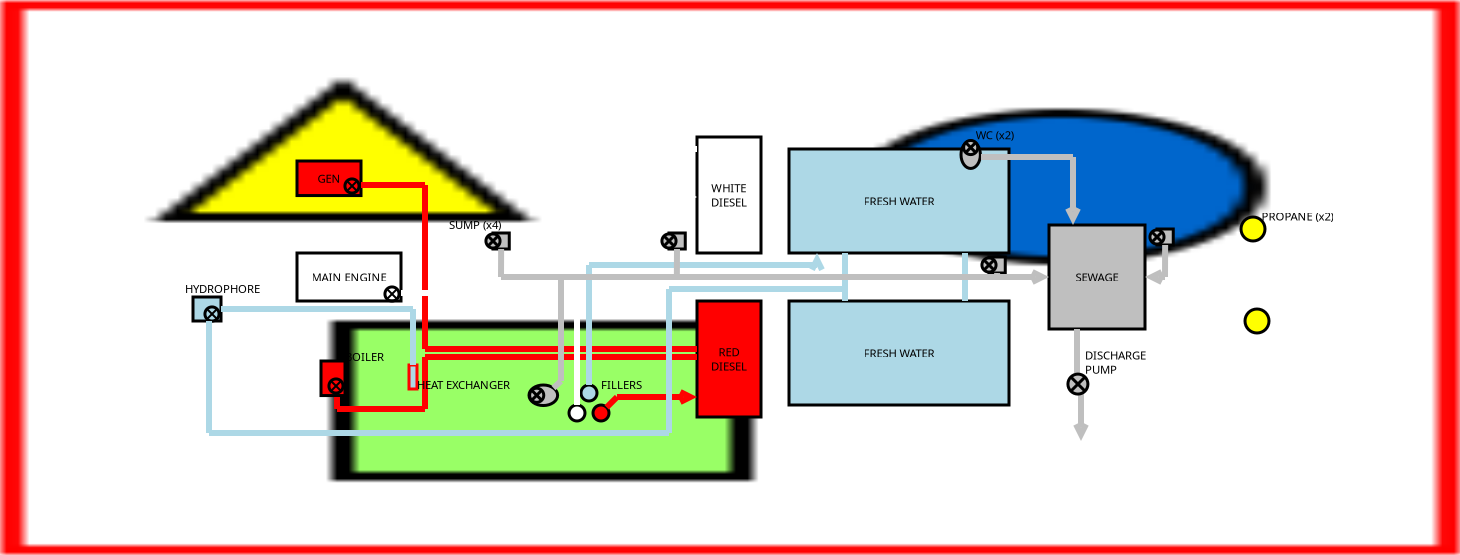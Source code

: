 <?xml version="1.0" encoding="UTF-8"?>
<dia:diagram xmlns:dia="http://www.lysator.liu.se/~alla/dia/">
  <dia:layer name="Background" visible="true" active="true">
    <dia:object type="Standard - Image" version="0" id="O0">
      <dia:attribute name="obj_pos">
        <dia:point val="-2.4,-0.6"/>
      </dia:attribute>
      <dia:attribute name="obj_bb">
        <dia:rectangle val="-2.475,-0.675;70.602,27.132"/>
      </dia:attribute>
      <dia:attribute name="elem_corner">
        <dia:point val="-2.4,-0.6"/>
      </dia:attribute>
      <dia:attribute name="elem_width">
        <dia:real val="72.927"/>
      </dia:attribute>
      <dia:attribute name="elem_height">
        <dia:real val="27.657"/>
      </dia:attribute>
      <dia:attribute name="border_width">
        <dia:real val="0.15"/>
      </dia:attribute>
      <dia:attribute name="border_color">
        <dia:color val="#0000ff"/>
      </dia:attribute>
      <dia:attribute name="draw_border">
        <dia:boolean val="false"/>
      </dia:attribute>
      <dia:attribute name="keep_aspect">
        <dia:boolean val="true"/>
      </dia:attribute>
      <dia:attribute name="file">
        <dia:string>#/home/preeve/Documents/Projects/Beatrice/resources/images/schematics/outlines/hull.png#</dia:string>
      </dia:attribute>
    </dia:object>
    <dia:object type="Standard - Box" version="0" id="O1">
      <dia:attribute name="obj_pos">
        <dia:point val="50,10.6"/>
      </dia:attribute>
      <dia:attribute name="obj_bb">
        <dia:rectangle val="49.925,10.525;54.875,15.875"/>
      </dia:attribute>
      <dia:attribute name="elem_corner">
        <dia:point val="50,10.6"/>
      </dia:attribute>
      <dia:attribute name="elem_width">
        <dia:real val="4.8"/>
      </dia:attribute>
      <dia:attribute name="elem_height">
        <dia:real val="5.2"/>
      </dia:attribute>
      <dia:attribute name="border_width">
        <dia:real val="0.15"/>
      </dia:attribute>
      <dia:attribute name="inner_color">
        <dia:color val="#bfbfbf"/>
      </dia:attribute>
      <dia:attribute name="show_background">
        <dia:boolean val="true"/>
      </dia:attribute>
    </dia:object>
    <dia:object type="Standard - Box" version="0" id="O2">
      <dia:attribute name="obj_pos">
        <dia:point val="37,6.8"/>
      </dia:attribute>
      <dia:attribute name="obj_bb">
        <dia:rectangle val="36.925,6.725;48.075,12.075"/>
      </dia:attribute>
      <dia:attribute name="elem_corner">
        <dia:point val="37,6.8"/>
      </dia:attribute>
      <dia:attribute name="elem_width">
        <dia:real val="11.0"/>
      </dia:attribute>
      <dia:attribute name="elem_height">
        <dia:real val="5.2"/>
      </dia:attribute>
      <dia:attribute name="border_width">
        <dia:real val="0.15"/>
      </dia:attribute>
      <dia:attribute name="inner_color">
        <dia:color val="#add8e6"/>
      </dia:attribute>
      <dia:attribute name="show_background">
        <dia:boolean val="true"/>
      </dia:attribute>
    </dia:object>
    <dia:object type="Standard - Box" version="0" id="O3">
      <dia:attribute name="obj_pos">
        <dia:point val="37,14.4"/>
      </dia:attribute>
      <dia:attribute name="obj_bb">
        <dia:rectangle val="36.925,14.325;48.075,19.675"/>
      </dia:attribute>
      <dia:attribute name="elem_corner">
        <dia:point val="37,14.4"/>
      </dia:attribute>
      <dia:attribute name="elem_width">
        <dia:real val="11.0"/>
      </dia:attribute>
      <dia:attribute name="elem_height">
        <dia:real val="5.2"/>
      </dia:attribute>
      <dia:attribute name="border_width">
        <dia:real val="0.15"/>
      </dia:attribute>
      <dia:attribute name="inner_color">
        <dia:color val="#add8e6"/>
      </dia:attribute>
      <dia:attribute name="show_background">
        <dia:boolean val="true"/>
      </dia:attribute>
    </dia:object>
    <dia:object type="Standard - Box" version="0" id="O4">
      <dia:attribute name="obj_pos">
        <dia:point val="32.4,6.2"/>
      </dia:attribute>
      <dia:attribute name="obj_bb">
        <dia:rectangle val="32.325,6.125;35.675,12.075"/>
      </dia:attribute>
      <dia:attribute name="elem_corner">
        <dia:point val="32.4,6.2"/>
      </dia:attribute>
      <dia:attribute name="elem_width">
        <dia:real val="3.2"/>
      </dia:attribute>
      <dia:attribute name="elem_height">
        <dia:real val="5.8"/>
      </dia:attribute>
      <dia:attribute name="border_width">
        <dia:real val="0.15"/>
      </dia:attribute>
      <dia:attribute name="show_background">
        <dia:boolean val="true"/>
      </dia:attribute>
    </dia:object>
    <dia:object type="Standard - Box" version="0" id="O5">
      <dia:attribute name="obj_pos">
        <dia:point val="32.4,14.4"/>
      </dia:attribute>
      <dia:attribute name="obj_bb">
        <dia:rectangle val="32.325,14.325;35.675,20.275"/>
      </dia:attribute>
      <dia:attribute name="elem_corner">
        <dia:point val="32.4,14.4"/>
      </dia:attribute>
      <dia:attribute name="elem_width">
        <dia:real val="3.2"/>
      </dia:attribute>
      <dia:attribute name="elem_height">
        <dia:real val="5.8"/>
      </dia:attribute>
      <dia:attribute name="border_width">
        <dia:real val="0.15"/>
      </dia:attribute>
      <dia:attribute name="inner_color">
        <dia:color val="#ff0000"/>
      </dia:attribute>
      <dia:attribute name="show_background">
        <dia:boolean val="true"/>
      </dia:attribute>
    </dia:object>
    <dia:group>
      <dia:object type="Standard - Box" version="0" id="O6">
        <dia:attribute name="obj_pos">
          <dia:point val="55.4,10.8"/>
        </dia:attribute>
        <dia:attribute name="obj_bb">
          <dia:rectangle val="55.325,10.725;56.288,11.675"/>
        </dia:attribute>
        <dia:attribute name="elem_corner">
          <dia:point val="55.4,10.8"/>
        </dia:attribute>
        <dia:attribute name="elem_width">
          <dia:real val="0.813"/>
        </dia:attribute>
        <dia:attribute name="elem_height">
          <dia:real val="0.8"/>
        </dia:attribute>
        <dia:attribute name="border_width">
          <dia:real val="0.15"/>
        </dia:attribute>
        <dia:attribute name="inner_color">
          <dia:color val="#bfbfbf"/>
        </dia:attribute>
        <dia:attribute name="show_background">
          <dia:boolean val="true"/>
        </dia:attribute>
      </dia:object>
      <dia:object type="Standard - Ellipse" version="0" id="O7">
        <dia:attribute name="obj_pos">
          <dia:point val="55.046,10.846"/>
        </dia:attribute>
        <dia:attribute name="obj_bb">
          <dia:rectangle val="54.971,10.771;55.828,11.629"/>
        </dia:attribute>
        <dia:attribute name="elem_corner">
          <dia:point val="55.046,10.846"/>
        </dia:attribute>
        <dia:attribute name="elem_width">
          <dia:real val="0.707"/>
        </dia:attribute>
        <dia:attribute name="elem_height">
          <dia:real val="0.707"/>
        </dia:attribute>
        <dia:attribute name="border_width">
          <dia:real val="0.15"/>
        </dia:attribute>
        <dia:attribute name="inner_color">
          <dia:color val="#bfbfbf"/>
        </dia:attribute>
      </dia:object>
      <dia:object type="Standard - Line" version="0" id="O8">
        <dia:attribute name="obj_pos">
          <dia:point val="55.15,10.95"/>
        </dia:attribute>
        <dia:attribute name="obj_bb">
          <dia:rectangle val="55.044,10.844;55.756,11.556"/>
        </dia:attribute>
        <dia:attribute name="conn_endpoints">
          <dia:point val="55.15,10.95"/>
          <dia:point val="55.65,11.45"/>
        </dia:attribute>
        <dia:attribute name="numcp">
          <dia:int val="1"/>
        </dia:attribute>
        <dia:attribute name="line_width">
          <dia:real val="0.15"/>
        </dia:attribute>
        <dia:connections>
          <dia:connection handle="0" to="O7" connection="0"/>
          <dia:connection handle="1" to="O7" connection="7"/>
        </dia:connections>
      </dia:object>
      <dia:object type="Standard - Line" version="0" id="O9">
        <dia:attribute name="obj_pos">
          <dia:point val="55.65,10.95"/>
        </dia:attribute>
        <dia:attribute name="obj_bb">
          <dia:rectangle val="55.044,10.844;55.756,11.556"/>
        </dia:attribute>
        <dia:attribute name="conn_endpoints">
          <dia:point val="55.65,10.95"/>
          <dia:point val="55.15,11.45"/>
        </dia:attribute>
        <dia:attribute name="numcp">
          <dia:int val="1"/>
        </dia:attribute>
        <dia:attribute name="line_width">
          <dia:real val="0.15"/>
        </dia:attribute>
        <dia:connections>
          <dia:connection handle="0" to="O7" connection="2"/>
          <dia:connection handle="1" to="O7" connection="5"/>
        </dia:connections>
      </dia:object>
    </dia:group>
    <dia:group>
      <dia:object type="Standard - Box" version="0" id="O10">
        <dia:attribute name="obj_pos">
          <dia:point val="47,12.2"/>
        </dia:attribute>
        <dia:attribute name="obj_bb">
          <dia:rectangle val="46.925,12.125;47.888,13.075"/>
        </dia:attribute>
        <dia:attribute name="elem_corner">
          <dia:point val="47,12.2"/>
        </dia:attribute>
        <dia:attribute name="elem_width">
          <dia:real val="0.813"/>
        </dia:attribute>
        <dia:attribute name="elem_height">
          <dia:real val="0.8"/>
        </dia:attribute>
        <dia:attribute name="border_width">
          <dia:real val="0.15"/>
        </dia:attribute>
        <dia:attribute name="inner_color">
          <dia:color val="#bfbfbf"/>
        </dia:attribute>
        <dia:attribute name="show_background">
          <dia:boolean val="true"/>
        </dia:attribute>
      </dia:object>
      <dia:object type="Standard - Ellipse" version="0" id="O11">
        <dia:attribute name="obj_pos">
          <dia:point val="46.646,12.246"/>
        </dia:attribute>
        <dia:attribute name="obj_bb">
          <dia:rectangle val="46.571,12.171;47.428,13.028"/>
        </dia:attribute>
        <dia:attribute name="elem_corner">
          <dia:point val="46.646,12.246"/>
        </dia:attribute>
        <dia:attribute name="elem_width">
          <dia:real val="0.707"/>
        </dia:attribute>
        <dia:attribute name="elem_height">
          <dia:real val="0.707"/>
        </dia:attribute>
        <dia:attribute name="border_width">
          <dia:real val="0.15"/>
        </dia:attribute>
        <dia:attribute name="inner_color">
          <dia:color val="#bfbfbf"/>
        </dia:attribute>
      </dia:object>
      <dia:object type="Standard - Line" version="0" id="O12">
        <dia:attribute name="obj_pos">
          <dia:point val="46.75,12.35"/>
        </dia:attribute>
        <dia:attribute name="obj_bb">
          <dia:rectangle val="46.644,12.244;47.356,12.956"/>
        </dia:attribute>
        <dia:attribute name="conn_endpoints">
          <dia:point val="46.75,12.35"/>
          <dia:point val="47.25,12.85"/>
        </dia:attribute>
        <dia:attribute name="numcp">
          <dia:int val="1"/>
        </dia:attribute>
        <dia:attribute name="line_width">
          <dia:real val="0.15"/>
        </dia:attribute>
        <dia:connections>
          <dia:connection handle="0" to="O11" connection="0"/>
          <dia:connection handle="1" to="O11" connection="7"/>
        </dia:connections>
      </dia:object>
      <dia:object type="Standard - Line" version="0" id="O13">
        <dia:attribute name="obj_pos">
          <dia:point val="47.25,12.35"/>
        </dia:attribute>
        <dia:attribute name="obj_bb">
          <dia:rectangle val="46.644,12.244;47.356,12.956"/>
        </dia:attribute>
        <dia:attribute name="conn_endpoints">
          <dia:point val="47.25,12.35"/>
          <dia:point val="46.75,12.85"/>
        </dia:attribute>
        <dia:attribute name="numcp">
          <dia:int val="1"/>
        </dia:attribute>
        <dia:attribute name="line_width">
          <dia:real val="0.15"/>
        </dia:attribute>
        <dia:connections>
          <dia:connection handle="0" to="O11" connection="2"/>
          <dia:connection handle="1" to="O11" connection="5"/>
        </dia:connections>
      </dia:object>
    </dia:group>
    <dia:group>
      <dia:object type="Standard - Box" version="0" id="O14">
        <dia:attribute name="obj_pos">
          <dia:point val="31,11"/>
        </dia:attribute>
        <dia:attribute name="obj_bb">
          <dia:rectangle val="30.925,10.925;31.888,11.875"/>
        </dia:attribute>
        <dia:attribute name="elem_corner">
          <dia:point val="31,11"/>
        </dia:attribute>
        <dia:attribute name="elem_width">
          <dia:real val="0.813"/>
        </dia:attribute>
        <dia:attribute name="elem_height">
          <dia:real val="0.8"/>
        </dia:attribute>
        <dia:attribute name="border_width">
          <dia:real val="0.15"/>
        </dia:attribute>
        <dia:attribute name="inner_color">
          <dia:color val="#bfbfbf"/>
        </dia:attribute>
        <dia:attribute name="show_background">
          <dia:boolean val="true"/>
        </dia:attribute>
      </dia:object>
      <dia:object type="Standard - Ellipse" version="0" id="O15">
        <dia:attribute name="obj_pos">
          <dia:point val="30.646,11.046"/>
        </dia:attribute>
        <dia:attribute name="obj_bb">
          <dia:rectangle val="30.571,10.971;31.428,11.829"/>
        </dia:attribute>
        <dia:attribute name="elem_corner">
          <dia:point val="30.646,11.046"/>
        </dia:attribute>
        <dia:attribute name="elem_width">
          <dia:real val="0.707"/>
        </dia:attribute>
        <dia:attribute name="elem_height">
          <dia:real val="0.707"/>
        </dia:attribute>
        <dia:attribute name="border_width">
          <dia:real val="0.15"/>
        </dia:attribute>
        <dia:attribute name="inner_color">
          <dia:color val="#bfbfbf"/>
        </dia:attribute>
      </dia:object>
      <dia:object type="Standard - Line" version="0" id="O16">
        <dia:attribute name="obj_pos">
          <dia:point val="30.75,11.15"/>
        </dia:attribute>
        <dia:attribute name="obj_bb">
          <dia:rectangle val="30.644,11.044;31.356,11.756"/>
        </dia:attribute>
        <dia:attribute name="conn_endpoints">
          <dia:point val="30.75,11.15"/>
          <dia:point val="31.25,11.65"/>
        </dia:attribute>
        <dia:attribute name="numcp">
          <dia:int val="1"/>
        </dia:attribute>
        <dia:attribute name="line_width">
          <dia:real val="0.15"/>
        </dia:attribute>
        <dia:connections>
          <dia:connection handle="0" to="O15" connection="0"/>
          <dia:connection handle="1" to="O15" connection="7"/>
        </dia:connections>
      </dia:object>
      <dia:object type="Standard - Line" version="0" id="O17">
        <dia:attribute name="obj_pos">
          <dia:point val="31.25,11.15"/>
        </dia:attribute>
        <dia:attribute name="obj_bb">
          <dia:rectangle val="30.644,11.044;31.356,11.756"/>
        </dia:attribute>
        <dia:attribute name="conn_endpoints">
          <dia:point val="31.25,11.15"/>
          <dia:point val="30.75,11.65"/>
        </dia:attribute>
        <dia:attribute name="numcp">
          <dia:int val="1"/>
        </dia:attribute>
        <dia:attribute name="line_width">
          <dia:real val="0.15"/>
        </dia:attribute>
        <dia:connections>
          <dia:connection handle="0" to="O15" connection="2"/>
          <dia:connection handle="1" to="O15" connection="5"/>
        </dia:connections>
      </dia:object>
    </dia:group>
    <dia:group>
      <dia:object type="Standard - Box" version="0" id="O18">
        <dia:attribute name="obj_pos">
          <dia:point val="22.2,11"/>
        </dia:attribute>
        <dia:attribute name="obj_bb">
          <dia:rectangle val="22.125,10.925;23.088,11.875"/>
        </dia:attribute>
        <dia:attribute name="elem_corner">
          <dia:point val="22.2,11"/>
        </dia:attribute>
        <dia:attribute name="elem_width">
          <dia:real val="0.813"/>
        </dia:attribute>
        <dia:attribute name="elem_height">
          <dia:real val="0.8"/>
        </dia:attribute>
        <dia:attribute name="border_width">
          <dia:real val="0.15"/>
        </dia:attribute>
        <dia:attribute name="inner_color">
          <dia:color val="#bfbfbf"/>
        </dia:attribute>
        <dia:attribute name="show_background">
          <dia:boolean val="true"/>
        </dia:attribute>
      </dia:object>
      <dia:object type="Standard - Ellipse" version="0" id="O19">
        <dia:attribute name="obj_pos">
          <dia:point val="21.846,11.046"/>
        </dia:attribute>
        <dia:attribute name="obj_bb">
          <dia:rectangle val="21.771,10.971;22.628,11.829"/>
        </dia:attribute>
        <dia:attribute name="elem_corner">
          <dia:point val="21.846,11.046"/>
        </dia:attribute>
        <dia:attribute name="elem_width">
          <dia:real val="0.707"/>
        </dia:attribute>
        <dia:attribute name="elem_height">
          <dia:real val="0.707"/>
        </dia:attribute>
        <dia:attribute name="border_width">
          <dia:real val="0.15"/>
        </dia:attribute>
        <dia:attribute name="inner_color">
          <dia:color val="#bfbfbf"/>
        </dia:attribute>
      </dia:object>
      <dia:object type="Standard - Line" version="0" id="O20">
        <dia:attribute name="obj_pos">
          <dia:point val="21.95,11.15"/>
        </dia:attribute>
        <dia:attribute name="obj_bb">
          <dia:rectangle val="21.844,11.044;22.556,11.756"/>
        </dia:attribute>
        <dia:attribute name="conn_endpoints">
          <dia:point val="21.95,11.15"/>
          <dia:point val="22.45,11.65"/>
        </dia:attribute>
        <dia:attribute name="numcp">
          <dia:int val="1"/>
        </dia:attribute>
        <dia:attribute name="line_width">
          <dia:real val="0.15"/>
        </dia:attribute>
        <dia:connections>
          <dia:connection handle="0" to="O19" connection="0"/>
          <dia:connection handle="1" to="O19" connection="7"/>
        </dia:connections>
      </dia:object>
      <dia:object type="Standard - Line" version="0" id="O21">
        <dia:attribute name="obj_pos">
          <dia:point val="22.45,11.15"/>
        </dia:attribute>
        <dia:attribute name="obj_bb">
          <dia:rectangle val="21.844,11.044;22.556,11.756"/>
        </dia:attribute>
        <dia:attribute name="conn_endpoints">
          <dia:point val="22.45,11.15"/>
          <dia:point val="21.95,11.65"/>
        </dia:attribute>
        <dia:attribute name="numcp">
          <dia:int val="1"/>
        </dia:attribute>
        <dia:attribute name="line_width">
          <dia:real val="0.15"/>
        </dia:attribute>
        <dia:connections>
          <dia:connection handle="0" to="O19" connection="2"/>
          <dia:connection handle="1" to="O19" connection="5"/>
        </dia:connections>
      </dia:object>
    </dia:group>
    <dia:object type="Standard - Box" version="0" id="O22">
      <dia:attribute name="obj_pos">
        <dia:point val="7.2,14.2"/>
      </dia:attribute>
      <dia:attribute name="obj_bb">
        <dia:rectangle val="7.125,14.125;8.675,15.475"/>
      </dia:attribute>
      <dia:attribute name="elem_corner">
        <dia:point val="7.2,14.2"/>
      </dia:attribute>
      <dia:attribute name="elem_width">
        <dia:real val="1.4"/>
      </dia:attribute>
      <dia:attribute name="elem_height">
        <dia:real val="1.2"/>
      </dia:attribute>
      <dia:attribute name="border_width">
        <dia:real val="0.15"/>
      </dia:attribute>
      <dia:attribute name="inner_color">
        <dia:color val="#add8e6"/>
      </dia:attribute>
      <dia:attribute name="show_background">
        <dia:boolean val="true"/>
      </dia:attribute>
    </dia:object>
    <dia:object type="Standard - Box" version="0" id="O23">
      <dia:attribute name="obj_pos">
        <dia:point val="18,17.6"/>
      </dia:attribute>
      <dia:attribute name="obj_bb">
        <dia:rectangle val="17.925,17.525;18.475,18.875"/>
      </dia:attribute>
      <dia:attribute name="elem_corner">
        <dia:point val="18,17.6"/>
      </dia:attribute>
      <dia:attribute name="elem_width">
        <dia:real val="0.4"/>
      </dia:attribute>
      <dia:attribute name="elem_height">
        <dia:real val="1.2"/>
      </dia:attribute>
      <dia:attribute name="border_width">
        <dia:real val="0.15"/>
      </dia:attribute>
      <dia:attribute name="border_color">
        <dia:color val="#ff0000"/>
      </dia:attribute>
      <dia:attribute name="inner_color">
        <dia:color val="#add8e6"/>
      </dia:attribute>
      <dia:attribute name="show_background">
        <dia:boolean val="true"/>
      </dia:attribute>
    </dia:object>
    <dia:object type="Standard - Text" version="1" id="O24">
      <dia:attribute name="obj_pos">
        <dia:point val="34,9.1"/>
      </dia:attribute>
      <dia:attribute name="obj_bb">
        <dia:rectangle val="33.002,8.415;34.998,9.785"/>
      </dia:attribute>
      <dia:attribute name="text">
        <dia:composite type="text">
          <dia:attribute name="string">
            <dia:string>#WHITE
DIESEL#</dia:string>
          </dia:attribute>
          <dia:attribute name="font">
            <dia:font family="sans" style="0" name="Helvetica"/>
          </dia:attribute>
          <dia:attribute name="height">
            <dia:real val="0.708"/>
          </dia:attribute>
          <dia:attribute name="pos">
            <dia:point val="34,8.942"/>
          </dia:attribute>
          <dia:attribute name="color">
            <dia:color val="#000000"/>
          </dia:attribute>
          <dia:attribute name="alignment">
            <dia:enum val="1"/>
          </dia:attribute>
        </dia:composite>
      </dia:attribute>
      <dia:attribute name="valign">
        <dia:enum val="2"/>
      </dia:attribute>
      <dia:connections>
        <dia:connection handle="0" to="O4" connection="8"/>
      </dia:connections>
    </dia:object>
    <dia:object type="Standard - Text" version="1" id="O25">
      <dia:attribute name="obj_pos">
        <dia:point val="34,17.3"/>
      </dia:attribute>
      <dia:attribute name="obj_bb">
        <dia:rectangle val="33.002,16.615;34.998,17.985"/>
      </dia:attribute>
      <dia:attribute name="text">
        <dia:composite type="text">
          <dia:attribute name="string">
            <dia:string>#RED
DIESEL#</dia:string>
          </dia:attribute>
          <dia:attribute name="font">
            <dia:font family="sans" style="0" name="Helvetica"/>
          </dia:attribute>
          <dia:attribute name="height">
            <dia:real val="0.708"/>
          </dia:attribute>
          <dia:attribute name="pos">
            <dia:point val="34,17.142"/>
          </dia:attribute>
          <dia:attribute name="color">
            <dia:color val="#000000"/>
          </dia:attribute>
          <dia:attribute name="alignment">
            <dia:enum val="1"/>
          </dia:attribute>
        </dia:composite>
      </dia:attribute>
      <dia:attribute name="valign">
        <dia:enum val="2"/>
      </dia:attribute>
      <dia:connections>
        <dia:connection handle="0" to="O5" connection="8"/>
      </dia:connections>
    </dia:object>
    <dia:object type="Standard - Text" version="1" id="O26">
      <dia:attribute name="obj_pos">
        <dia:point val="42.5,17"/>
      </dia:attribute>
      <dia:attribute name="obj_bb">
        <dia:rectangle val="40.49,16.669;44.51,17.331"/>
      </dia:attribute>
      <dia:attribute name="text">
        <dia:composite type="text">
          <dia:attribute name="string">
            <dia:string>#FRESH WATER#</dia:string>
          </dia:attribute>
          <dia:attribute name="font">
            <dia:font family="sans" style="0" name="Helvetica"/>
          </dia:attribute>
          <dia:attribute name="height">
            <dia:real val="0.708"/>
          </dia:attribute>
          <dia:attribute name="pos">
            <dia:point val="42.5,17.196"/>
          </dia:attribute>
          <dia:attribute name="color">
            <dia:color val="#000000"/>
          </dia:attribute>
          <dia:attribute name="alignment">
            <dia:enum val="1"/>
          </dia:attribute>
        </dia:composite>
      </dia:attribute>
      <dia:attribute name="valign">
        <dia:enum val="2"/>
      </dia:attribute>
      <dia:connections>
        <dia:connection handle="0" to="O3" connection="8"/>
      </dia:connections>
    </dia:object>
    <dia:object type="Standard - Text" version="1" id="O27">
      <dia:attribute name="obj_pos">
        <dia:point val="42.5,9.4"/>
      </dia:attribute>
      <dia:attribute name="obj_bb">
        <dia:rectangle val="40.49,9.069;44.51,9.731"/>
      </dia:attribute>
      <dia:attribute name="text">
        <dia:composite type="text">
          <dia:attribute name="string">
            <dia:string>#FRESH WATER#</dia:string>
          </dia:attribute>
          <dia:attribute name="font">
            <dia:font family="sans" style="0" name="Helvetica"/>
          </dia:attribute>
          <dia:attribute name="height">
            <dia:real val="0.708"/>
          </dia:attribute>
          <dia:attribute name="pos">
            <dia:point val="42.5,9.596"/>
          </dia:attribute>
          <dia:attribute name="color">
            <dia:color val="#000000"/>
          </dia:attribute>
          <dia:attribute name="alignment">
            <dia:enum val="1"/>
          </dia:attribute>
        </dia:composite>
      </dia:attribute>
      <dia:attribute name="valign">
        <dia:enum val="2"/>
      </dia:attribute>
      <dia:connections>
        <dia:connection handle="0" to="O2" connection="8"/>
      </dia:connections>
    </dia:object>
    <dia:object type="Standard - Text" version="1" id="O28">
      <dia:attribute name="obj_pos">
        <dia:point val="52.4,13.2"/>
      </dia:attribute>
      <dia:attribute name="obj_bb">
        <dia:rectangle val="51.189,12.869;53.611,13.531"/>
      </dia:attribute>
      <dia:attribute name="text">
        <dia:composite type="text">
          <dia:attribute name="string">
            <dia:string>#SEWAGE#</dia:string>
          </dia:attribute>
          <dia:attribute name="font">
            <dia:font family="sans" style="0" name="Helvetica"/>
          </dia:attribute>
          <dia:attribute name="height">
            <dia:real val="0.708"/>
          </dia:attribute>
          <dia:attribute name="pos">
            <dia:point val="52.4,13.396"/>
          </dia:attribute>
          <dia:attribute name="color">
            <dia:color val="#000000"/>
          </dia:attribute>
          <dia:attribute name="alignment">
            <dia:enum val="1"/>
          </dia:attribute>
        </dia:composite>
      </dia:attribute>
      <dia:attribute name="valign">
        <dia:enum val="2"/>
      </dia:attribute>
      <dia:connections>
        <dia:connection handle="0" to="O1" connection="8"/>
      </dia:connections>
    </dia:object>
    <dia:object type="Standard - Box" version="0" id="O29">
      <dia:attribute name="obj_pos">
        <dia:point val="12.4,12"/>
      </dia:attribute>
      <dia:attribute name="obj_bb">
        <dia:rectangle val="12.325,11.925;17.675,14.475"/>
      </dia:attribute>
      <dia:attribute name="elem_corner">
        <dia:point val="12.4,12"/>
      </dia:attribute>
      <dia:attribute name="elem_width">
        <dia:real val="5.2"/>
      </dia:attribute>
      <dia:attribute name="elem_height">
        <dia:real val="2.4"/>
      </dia:attribute>
      <dia:attribute name="border_width">
        <dia:real val="0.15"/>
      </dia:attribute>
      <dia:attribute name="show_background">
        <dia:boolean val="true"/>
      </dia:attribute>
    </dia:object>
    <dia:object type="Standard - Box" version="0" id="O30">
      <dia:attribute name="obj_pos">
        <dia:point val="12.4,7.4"/>
      </dia:attribute>
      <dia:attribute name="obj_bb">
        <dia:rectangle val="12.325,7.325;15.675,9.203"/>
      </dia:attribute>
      <dia:attribute name="elem_corner">
        <dia:point val="12.4,7.4"/>
      </dia:attribute>
      <dia:attribute name="elem_width">
        <dia:real val="3.2"/>
      </dia:attribute>
      <dia:attribute name="elem_height">
        <dia:real val="1.728"/>
      </dia:attribute>
      <dia:attribute name="border_width">
        <dia:real val="0.15"/>
      </dia:attribute>
      <dia:attribute name="inner_color">
        <dia:color val="#ff0000"/>
      </dia:attribute>
      <dia:attribute name="show_background">
        <dia:boolean val="true"/>
      </dia:attribute>
    </dia:object>
    <dia:object type="Standard - Box" version="0" id="O31">
      <dia:attribute name="obj_pos">
        <dia:point val="13.6,17.4"/>
      </dia:attribute>
      <dia:attribute name="obj_bb">
        <dia:rectangle val="13.525,17.325;14.875,19.203"/>
      </dia:attribute>
      <dia:attribute name="elem_corner">
        <dia:point val="13.6,17.4"/>
      </dia:attribute>
      <dia:attribute name="elem_width">
        <dia:real val="1.2"/>
      </dia:attribute>
      <dia:attribute name="elem_height">
        <dia:real val="1.728"/>
      </dia:attribute>
      <dia:attribute name="border_width">
        <dia:real val="0.15"/>
      </dia:attribute>
      <dia:attribute name="inner_color">
        <dia:color val="#ff0000"/>
      </dia:attribute>
      <dia:attribute name="show_background">
        <dia:boolean val="true"/>
      </dia:attribute>
    </dia:object>
    <dia:object type="Standard - Text" version="1" id="O32">
      <dia:attribute name="obj_pos">
        <dia:point val="15,13.2"/>
      </dia:attribute>
      <dia:attribute name="obj_bb">
        <dia:rectangle val="13.089,12.869;16.911,13.531"/>
      </dia:attribute>
      <dia:attribute name="text">
        <dia:composite type="text">
          <dia:attribute name="string">
            <dia:string>#MAIN ENGINE#</dia:string>
          </dia:attribute>
          <dia:attribute name="font">
            <dia:font family="sans" style="0" name="Helvetica"/>
          </dia:attribute>
          <dia:attribute name="height">
            <dia:real val="0.708"/>
          </dia:attribute>
          <dia:attribute name="pos">
            <dia:point val="15,13.396"/>
          </dia:attribute>
          <dia:attribute name="color">
            <dia:color val="#000000"/>
          </dia:attribute>
          <dia:attribute name="alignment">
            <dia:enum val="1"/>
          </dia:attribute>
        </dia:composite>
      </dia:attribute>
      <dia:attribute name="valign">
        <dia:enum val="2"/>
      </dia:attribute>
      <dia:connections>
        <dia:connection handle="0" to="O29" connection="8"/>
      </dia:connections>
    </dia:object>
    <dia:object type="Standard - Text" version="1" id="O33">
      <dia:attribute name="obj_pos">
        <dia:point val="14,8.264"/>
      </dia:attribute>
      <dia:attribute name="obj_bb">
        <dia:rectangle val="13.389,7.933;14.611,8.595"/>
      </dia:attribute>
      <dia:attribute name="text">
        <dia:composite type="text">
          <dia:attribute name="string">
            <dia:string>#GEN#</dia:string>
          </dia:attribute>
          <dia:attribute name="font">
            <dia:font family="sans" style="0" name="Helvetica"/>
          </dia:attribute>
          <dia:attribute name="height">
            <dia:real val="0.708"/>
          </dia:attribute>
          <dia:attribute name="pos">
            <dia:point val="14,8.46"/>
          </dia:attribute>
          <dia:attribute name="color">
            <dia:color val="#000000"/>
          </dia:attribute>
          <dia:attribute name="alignment">
            <dia:enum val="1"/>
          </dia:attribute>
        </dia:composite>
      </dia:attribute>
      <dia:attribute name="valign">
        <dia:enum val="2"/>
      </dia:attribute>
      <dia:connections>
        <dia:connection handle="0" to="O30" connection="8"/>
      </dia:connections>
    </dia:object>
    <dia:object type="Standard - Text" version="1" id="O34">
      <dia:attribute name="obj_pos">
        <dia:point val="14.8,17.4"/>
      </dia:attribute>
      <dia:attribute name="obj_bb">
        <dia:rectangle val="14.8,16.872;16.863,17.535"/>
      </dia:attribute>
      <dia:attribute name="text">
        <dia:composite type="text">
          <dia:attribute name="string">
            <dia:string>#BOILER#</dia:string>
          </dia:attribute>
          <dia:attribute name="font">
            <dia:font family="sans" style="0" name="Helvetica"/>
          </dia:attribute>
          <dia:attribute name="height">
            <dia:real val="0.708"/>
          </dia:attribute>
          <dia:attribute name="pos">
            <dia:point val="14.8,17.4"/>
          </dia:attribute>
          <dia:attribute name="color">
            <dia:color val="#000000"/>
          </dia:attribute>
          <dia:attribute name="alignment">
            <dia:enum val="0"/>
          </dia:attribute>
        </dia:composite>
      </dia:attribute>
      <dia:attribute name="valign">
        <dia:enum val="3"/>
      </dia:attribute>
      <dia:connections>
        <dia:connection handle="0" to="O31" connection="2"/>
      </dia:connections>
    </dia:object>
    <dia:object type="Standard - Text" version="1" id="O35">
      <dia:attribute name="obj_pos">
        <dia:point val="6.8,14"/>
      </dia:attribute>
      <dia:attribute name="obj_bb">
        <dia:rectangle val="6.8,13.473;10.825,14.135"/>
      </dia:attribute>
      <dia:attribute name="text">
        <dia:composite type="text">
          <dia:attribute name="string">
            <dia:string>#HYDROPHORE#</dia:string>
          </dia:attribute>
          <dia:attribute name="font">
            <dia:font family="sans" style="0" name="Helvetica"/>
          </dia:attribute>
          <dia:attribute name="height">
            <dia:real val="0.708"/>
          </dia:attribute>
          <dia:attribute name="pos">
            <dia:point val="6.8,14"/>
          </dia:attribute>
          <dia:attribute name="color">
            <dia:color val="#000000"/>
          </dia:attribute>
          <dia:attribute name="alignment">
            <dia:enum val="0"/>
          </dia:attribute>
        </dia:composite>
      </dia:attribute>
      <dia:attribute name="valign">
        <dia:enum val="3"/>
      </dia:attribute>
    </dia:object>
    <dia:object type="Standard - Ellipse" version="0" id="O36">
      <dia:attribute name="obj_pos">
        <dia:point val="59.8,14.8"/>
      </dia:attribute>
      <dia:attribute name="obj_bb">
        <dia:rectangle val="59.725,14.725;61.075,16.075"/>
      </dia:attribute>
      <dia:attribute name="elem_corner">
        <dia:point val="59.8,14.8"/>
      </dia:attribute>
      <dia:attribute name="elem_width">
        <dia:real val="1.2"/>
      </dia:attribute>
      <dia:attribute name="elem_height">
        <dia:real val="1.2"/>
      </dia:attribute>
      <dia:attribute name="border_width">
        <dia:real val="0.15"/>
      </dia:attribute>
      <dia:attribute name="inner_color">
        <dia:color val="#ffff00"/>
      </dia:attribute>
    </dia:object>
    <dia:object type="Standard - Ellipse" version="0" id="O37">
      <dia:attribute name="obj_pos">
        <dia:point val="59.6,10.2"/>
      </dia:attribute>
      <dia:attribute name="obj_bb">
        <dia:rectangle val="59.525,10.125;60.875,11.475"/>
      </dia:attribute>
      <dia:attribute name="elem_corner">
        <dia:point val="59.6,10.2"/>
      </dia:attribute>
      <dia:attribute name="elem_width">
        <dia:real val="1.2"/>
      </dia:attribute>
      <dia:attribute name="elem_height">
        <dia:real val="1.2"/>
      </dia:attribute>
      <dia:attribute name="border_width">
        <dia:real val="0.15"/>
      </dia:attribute>
      <dia:attribute name="inner_color">
        <dia:color val="#ffff00"/>
      </dia:attribute>
    </dia:object>
    <dia:object type="Standard - Text" version="1" id="O38">
      <dia:attribute name="obj_pos">
        <dia:point val="60.624,10.376"/>
      </dia:attribute>
      <dia:attribute name="obj_bb">
        <dia:rectangle val="60.624,9.848;64.604,10.511"/>
      </dia:attribute>
      <dia:attribute name="text">
        <dia:composite type="text">
          <dia:attribute name="string">
            <dia:string>#PROPANE (x2)#</dia:string>
          </dia:attribute>
          <dia:attribute name="font">
            <dia:font family="sans" style="0" name="Helvetica"/>
          </dia:attribute>
          <dia:attribute name="height">
            <dia:real val="0.708"/>
          </dia:attribute>
          <dia:attribute name="pos">
            <dia:point val="60.624,10.376"/>
          </dia:attribute>
          <dia:attribute name="color">
            <dia:color val="#000000"/>
          </dia:attribute>
          <dia:attribute name="alignment">
            <dia:enum val="0"/>
          </dia:attribute>
        </dia:composite>
      </dia:attribute>
      <dia:attribute name="valign">
        <dia:enum val="3"/>
      </dia:attribute>
      <dia:connections>
        <dia:connection handle="0" to="O37" connection="2"/>
      </dia:connections>
    </dia:object>
    <dia:object type="Standard - Ellipse" version="0" id="O39">
      <dia:attribute name="obj_pos">
        <dia:point val="26,19.6"/>
      </dia:attribute>
      <dia:attribute name="obj_bb">
        <dia:rectangle val="25.925,19.525;26.875,20.475"/>
      </dia:attribute>
      <dia:attribute name="elem_corner">
        <dia:point val="26,19.6"/>
      </dia:attribute>
      <dia:attribute name="elem_width">
        <dia:real val="0.8"/>
      </dia:attribute>
      <dia:attribute name="elem_height">
        <dia:real val="0.8"/>
      </dia:attribute>
      <dia:attribute name="border_width">
        <dia:real val="0.15"/>
      </dia:attribute>
    </dia:object>
    <dia:object type="Standard - Ellipse" version="0" id="O40">
      <dia:attribute name="obj_pos">
        <dia:point val="26.6,18.6"/>
      </dia:attribute>
      <dia:attribute name="obj_bb">
        <dia:rectangle val="26.525,18.525;27.475,19.475"/>
      </dia:attribute>
      <dia:attribute name="elem_corner">
        <dia:point val="26.6,18.6"/>
      </dia:attribute>
      <dia:attribute name="elem_width">
        <dia:real val="0.8"/>
      </dia:attribute>
      <dia:attribute name="elem_height">
        <dia:real val="0.8"/>
      </dia:attribute>
      <dia:attribute name="border_width">
        <dia:real val="0.15"/>
      </dia:attribute>
      <dia:attribute name="inner_color">
        <dia:color val="#add8e6"/>
      </dia:attribute>
    </dia:object>
    <dia:object type="Standard - Ellipse" version="0" id="O41">
      <dia:attribute name="obj_pos">
        <dia:point val="27.2,19.6"/>
      </dia:attribute>
      <dia:attribute name="obj_bb">
        <dia:rectangle val="27.125,19.525;28.075,20.475"/>
      </dia:attribute>
      <dia:attribute name="elem_corner">
        <dia:point val="27.2,19.6"/>
      </dia:attribute>
      <dia:attribute name="elem_width">
        <dia:real val="0.8"/>
      </dia:attribute>
      <dia:attribute name="elem_height">
        <dia:real val="0.8"/>
      </dia:attribute>
      <dia:attribute name="border_width">
        <dia:real val="0.15"/>
      </dia:attribute>
      <dia:attribute name="inner_color">
        <dia:color val="#ff0000"/>
      </dia:attribute>
    </dia:object>
    <dia:object type="Standard - Text" version="1" id="O42">
      <dia:attribute name="obj_pos">
        <dia:point val="27.6,18.8"/>
      </dia:attribute>
      <dia:attribute name="obj_bb">
        <dia:rectangle val="27.6,18.273;29.837,18.935"/>
      </dia:attribute>
      <dia:attribute name="text">
        <dia:composite type="text">
          <dia:attribute name="string">
            <dia:string>#FILLERS#</dia:string>
          </dia:attribute>
          <dia:attribute name="font">
            <dia:font family="sans" style="0" name="Helvetica"/>
          </dia:attribute>
          <dia:attribute name="height">
            <dia:real val="0.708"/>
          </dia:attribute>
          <dia:attribute name="pos">
            <dia:point val="27.6,18.8"/>
          </dia:attribute>
          <dia:attribute name="color">
            <dia:color val="#000000"/>
          </dia:attribute>
          <dia:attribute name="alignment">
            <dia:enum val="0"/>
          </dia:attribute>
        </dia:composite>
      </dia:attribute>
      <dia:attribute name="valign">
        <dia:enum val="3"/>
      </dia:attribute>
    </dia:object>
    <dia:object type="Standard - Ellipse" version="0" id="O43">
      <dia:attribute name="obj_pos">
        <dia:point val="16.796,13.696"/>
      </dia:attribute>
      <dia:attribute name="obj_bb">
        <dia:rectangle val="16.721,13.621;17.578,14.479"/>
      </dia:attribute>
      <dia:attribute name="elem_corner">
        <dia:point val="16.796,13.696"/>
      </dia:attribute>
      <dia:attribute name="elem_width">
        <dia:real val="0.707"/>
      </dia:attribute>
      <dia:attribute name="elem_height">
        <dia:real val="0.707"/>
      </dia:attribute>
      <dia:attribute name="border_width">
        <dia:real val="0.15"/>
      </dia:attribute>
      <dia:attribute name="inner_color">
        <dia:color val="#ff0000"/>
      </dia:attribute>
      <dia:attribute name="show_background">
        <dia:boolean val="false"/>
      </dia:attribute>
    </dia:object>
    <dia:object type="Standard - Line" version="0" id="O44">
      <dia:attribute name="obj_pos">
        <dia:point val="16.9,13.8"/>
      </dia:attribute>
      <dia:attribute name="obj_bb">
        <dia:rectangle val="16.829,13.729;17.471,14.371"/>
      </dia:attribute>
      <dia:attribute name="conn_endpoints">
        <dia:point val="16.9,13.8"/>
        <dia:point val="17.4,14.3"/>
      </dia:attribute>
      <dia:attribute name="numcp">
        <dia:int val="1"/>
      </dia:attribute>
      <dia:attribute name="line_width">
        <dia:real val="0.1"/>
      </dia:attribute>
      <dia:connections>
        <dia:connection handle="0" to="O43" connection="0"/>
        <dia:connection handle="1" to="O43" connection="7"/>
      </dia:connections>
    </dia:object>
    <dia:object type="Standard - Line" version="0" id="O45">
      <dia:attribute name="obj_pos">
        <dia:point val="17.4,13.8"/>
      </dia:attribute>
      <dia:attribute name="obj_bb">
        <dia:rectangle val="16.829,13.729;17.471,14.371"/>
      </dia:attribute>
      <dia:attribute name="conn_endpoints">
        <dia:point val="17.4,13.8"/>
        <dia:point val="16.9,14.3"/>
      </dia:attribute>
      <dia:attribute name="numcp">
        <dia:int val="1"/>
      </dia:attribute>
      <dia:attribute name="line_width">
        <dia:real val="0.1"/>
      </dia:attribute>
      <dia:connections>
        <dia:connection handle="0" to="O43" connection="2"/>
        <dia:connection handle="1" to="O43" connection="5"/>
      </dia:connections>
    </dia:object>
    <dia:object type="Standard - Ellipse" version="0" id="O46">
      <dia:attribute name="obj_pos">
        <dia:point val="13.996,18.296"/>
      </dia:attribute>
      <dia:attribute name="obj_bb">
        <dia:rectangle val="13.921,18.221;14.778,19.078"/>
      </dia:attribute>
      <dia:attribute name="elem_corner">
        <dia:point val="13.996,18.296"/>
      </dia:attribute>
      <dia:attribute name="elem_width">
        <dia:real val="0.707"/>
      </dia:attribute>
      <dia:attribute name="elem_height">
        <dia:real val="0.707"/>
      </dia:attribute>
      <dia:attribute name="border_width">
        <dia:real val="0.15"/>
      </dia:attribute>
      <dia:attribute name="show_background">
        <dia:boolean val="false"/>
      </dia:attribute>
    </dia:object>
    <dia:object type="Standard - Line" version="0" id="O47">
      <dia:attribute name="obj_pos">
        <dia:point val="14.1,18.4"/>
      </dia:attribute>
      <dia:attribute name="obj_bb">
        <dia:rectangle val="14.029,18.329;14.671,18.971"/>
      </dia:attribute>
      <dia:attribute name="conn_endpoints">
        <dia:point val="14.1,18.4"/>
        <dia:point val="14.6,18.9"/>
      </dia:attribute>
      <dia:attribute name="numcp">
        <dia:int val="1"/>
      </dia:attribute>
      <dia:attribute name="line_width">
        <dia:real val="0.1"/>
      </dia:attribute>
      <dia:connections>
        <dia:connection handle="0" to="O46" connection="0"/>
        <dia:connection handle="1" to="O46" connection="7"/>
      </dia:connections>
    </dia:object>
    <dia:object type="Standard - Line" version="0" id="O48">
      <dia:attribute name="obj_pos">
        <dia:point val="14.6,18.4"/>
      </dia:attribute>
      <dia:attribute name="obj_bb">
        <dia:rectangle val="14.029,18.329;14.671,18.971"/>
      </dia:attribute>
      <dia:attribute name="conn_endpoints">
        <dia:point val="14.6,18.4"/>
        <dia:point val="14.1,18.9"/>
      </dia:attribute>
      <dia:attribute name="numcp">
        <dia:int val="1"/>
      </dia:attribute>
      <dia:attribute name="line_width">
        <dia:real val="0.1"/>
      </dia:attribute>
      <dia:connections>
        <dia:connection handle="0" to="O46" connection="2"/>
        <dia:connection handle="1" to="O46" connection="5"/>
      </dia:connections>
    </dia:object>
    <dia:object type="Standard - Ellipse" version="0" id="O49">
      <dia:attribute name="obj_pos">
        <dia:point val="14.796,8.296"/>
      </dia:attribute>
      <dia:attribute name="obj_bb">
        <dia:rectangle val="14.721,8.221;15.579,9.079"/>
      </dia:attribute>
      <dia:attribute name="elem_corner">
        <dia:point val="14.796,8.296"/>
      </dia:attribute>
      <dia:attribute name="elem_width">
        <dia:real val="0.707"/>
      </dia:attribute>
      <dia:attribute name="elem_height">
        <dia:real val="0.707"/>
      </dia:attribute>
      <dia:attribute name="border_width">
        <dia:real val="0.15"/>
      </dia:attribute>
      <dia:attribute name="show_background">
        <dia:boolean val="false"/>
      </dia:attribute>
    </dia:object>
    <dia:object type="Standard - Line" version="0" id="O50">
      <dia:attribute name="obj_pos">
        <dia:point val="14.9,8.4"/>
      </dia:attribute>
      <dia:attribute name="obj_bb">
        <dia:rectangle val="14.829,8.329;15.471,8.971"/>
      </dia:attribute>
      <dia:attribute name="conn_endpoints">
        <dia:point val="14.9,8.4"/>
        <dia:point val="15.4,8.9"/>
      </dia:attribute>
      <dia:attribute name="numcp">
        <dia:int val="1"/>
      </dia:attribute>
      <dia:attribute name="line_width">
        <dia:real val="0.1"/>
      </dia:attribute>
      <dia:connections>
        <dia:connection handle="0" to="O49" connection="0"/>
        <dia:connection handle="1" to="O49" connection="7"/>
      </dia:connections>
    </dia:object>
    <dia:object type="Standard - Line" version="0" id="O51">
      <dia:attribute name="obj_pos">
        <dia:point val="15.4,8.4"/>
      </dia:attribute>
      <dia:attribute name="obj_bb">
        <dia:rectangle val="14.829,8.329;15.471,8.971"/>
      </dia:attribute>
      <dia:attribute name="conn_endpoints">
        <dia:point val="15.4,8.4"/>
        <dia:point val="14.9,8.9"/>
      </dia:attribute>
      <dia:attribute name="numcp">
        <dia:int val="1"/>
      </dia:attribute>
      <dia:attribute name="line_width">
        <dia:real val="0.1"/>
      </dia:attribute>
      <dia:connections>
        <dia:connection handle="0" to="O49" connection="2"/>
        <dia:connection handle="1" to="O49" connection="5"/>
      </dia:connections>
    </dia:object>
    <dia:object type="Standard - Ellipse" version="0" id="O52">
      <dia:attribute name="obj_pos">
        <dia:point val="7.796,14.696"/>
      </dia:attribute>
      <dia:attribute name="obj_bb">
        <dia:rectangle val="7.721,14.621;8.579,15.479"/>
      </dia:attribute>
      <dia:attribute name="elem_corner">
        <dia:point val="7.796,14.696"/>
      </dia:attribute>
      <dia:attribute name="elem_width">
        <dia:real val="0.707"/>
      </dia:attribute>
      <dia:attribute name="elem_height">
        <dia:real val="0.707"/>
      </dia:attribute>
      <dia:attribute name="border_width">
        <dia:real val="0.15"/>
      </dia:attribute>
      <dia:attribute name="inner_color">
        <dia:color val="#add8e6"/>
      </dia:attribute>
    </dia:object>
    <dia:object type="Standard - Line" version="0" id="O53">
      <dia:attribute name="obj_pos">
        <dia:point val="7.9,14.8"/>
      </dia:attribute>
      <dia:attribute name="obj_bb">
        <dia:rectangle val="7.829,14.729;8.471,15.371"/>
      </dia:attribute>
      <dia:attribute name="conn_endpoints">
        <dia:point val="7.9,14.8"/>
        <dia:point val="8.4,15.3"/>
      </dia:attribute>
      <dia:attribute name="numcp">
        <dia:int val="1"/>
      </dia:attribute>
      <dia:attribute name="line_width">
        <dia:real val="0.1"/>
      </dia:attribute>
      <dia:connections>
        <dia:connection handle="0" to="O52" connection="0"/>
        <dia:connection handle="1" to="O52" connection="7"/>
      </dia:connections>
    </dia:object>
    <dia:object type="Standard - Line" version="0" id="O54">
      <dia:attribute name="obj_pos">
        <dia:point val="8.4,14.8"/>
      </dia:attribute>
      <dia:attribute name="obj_bb">
        <dia:rectangle val="7.829,14.729;8.471,15.371"/>
      </dia:attribute>
      <dia:attribute name="conn_endpoints">
        <dia:point val="8.4,14.8"/>
        <dia:point val="7.9,15.3"/>
      </dia:attribute>
      <dia:attribute name="numcp">
        <dia:int val="1"/>
      </dia:attribute>
      <dia:attribute name="line_width">
        <dia:real val="0.1"/>
      </dia:attribute>
      <dia:connections>
        <dia:connection handle="0" to="O52" connection="2"/>
        <dia:connection handle="1" to="O52" connection="5"/>
      </dia:connections>
    </dia:object>
    <dia:object type="Standard - Line" version="0" id="O55">
      <dia:attribute name="obj_pos">
        <dia:point val="32.4,17.2"/>
      </dia:attribute>
      <dia:attribute name="obj_bb">
        <dia:rectangle val="18.65,17.05;32.55,17.35"/>
      </dia:attribute>
      <dia:attribute name="conn_endpoints">
        <dia:point val="32.4,17.2"/>
        <dia:point val="18.8,17.2"/>
      </dia:attribute>
      <dia:attribute name="numcp">
        <dia:int val="1"/>
      </dia:attribute>
      <dia:attribute name="line_color">
        <dia:color val="#ff0000"/>
      </dia:attribute>
      <dia:attribute name="line_width">
        <dia:real val="0.3"/>
      </dia:attribute>
    </dia:object>
    <dia:object type="Standard - Line" version="0" id="O56">
      <dia:attribute name="obj_pos">
        <dia:point val="18.8,8.6"/>
      </dia:attribute>
      <dia:attribute name="obj_bb">
        <dia:rectangle val="15.45,8.45;18.95,8.75"/>
      </dia:attribute>
      <dia:attribute name="conn_endpoints">
        <dia:point val="18.8,8.6"/>
        <dia:point val="15.6,8.6"/>
      </dia:attribute>
      <dia:attribute name="numcp">
        <dia:int val="1"/>
      </dia:attribute>
      <dia:attribute name="line_color">
        <dia:color val="#ff0000"/>
      </dia:attribute>
      <dia:attribute name="line_width">
        <dia:real val="0.3"/>
      </dia:attribute>
    </dia:object>
    <dia:object type="Standard - Line" version="0" id="O57">
      <dia:attribute name="obj_pos">
        <dia:point val="18.8,16.8"/>
      </dia:attribute>
      <dia:attribute name="obj_bb">
        <dia:rectangle val="18.65,8.45;18.95,16.95"/>
      </dia:attribute>
      <dia:attribute name="conn_endpoints">
        <dia:point val="18.8,16.8"/>
        <dia:point val="18.8,8.6"/>
      </dia:attribute>
      <dia:attribute name="numcp">
        <dia:int val="1"/>
      </dia:attribute>
      <dia:attribute name="line_color">
        <dia:color val="#ff0000"/>
      </dia:attribute>
      <dia:attribute name="line_width">
        <dia:real val="0.3"/>
      </dia:attribute>
    </dia:object>
    <dia:object type="Standard - Line" version="0" id="O58">
      <dia:attribute name="obj_pos">
        <dia:point val="32.4,16.8"/>
      </dia:attribute>
      <dia:attribute name="obj_bb">
        <dia:rectangle val="18.65,16.65;32.55,16.95"/>
      </dia:attribute>
      <dia:attribute name="conn_endpoints">
        <dia:point val="32.4,16.8"/>
        <dia:point val="18.8,16.8"/>
      </dia:attribute>
      <dia:attribute name="numcp">
        <dia:int val="1"/>
      </dia:attribute>
      <dia:attribute name="line_color">
        <dia:color val="#ff0000"/>
      </dia:attribute>
      <dia:attribute name="line_width">
        <dia:real val="0.3"/>
      </dia:attribute>
    </dia:object>
    <dia:object type="Standard - Line" version="0" id="O59">
      <dia:attribute name="obj_pos">
        <dia:point val="18.8,19.8"/>
      </dia:attribute>
      <dia:attribute name="obj_bb">
        <dia:rectangle val="18.65,17.05;18.95,19.95"/>
      </dia:attribute>
      <dia:attribute name="conn_endpoints">
        <dia:point val="18.8,19.8"/>
        <dia:point val="18.8,17.2"/>
      </dia:attribute>
      <dia:attribute name="numcp">
        <dia:int val="1"/>
      </dia:attribute>
      <dia:attribute name="line_color">
        <dia:color val="#ff0000"/>
      </dia:attribute>
      <dia:attribute name="line_width">
        <dia:real val="0.3"/>
      </dia:attribute>
    </dia:object>
    <dia:object type="Standard - Line" version="0" id="O60">
      <dia:attribute name="obj_pos">
        <dia:point val="14.4,19.8"/>
      </dia:attribute>
      <dia:attribute name="obj_bb">
        <dia:rectangle val="14.25,19.65;18.95,19.95"/>
      </dia:attribute>
      <dia:attribute name="conn_endpoints">
        <dia:point val="14.4,19.8"/>
        <dia:point val="18.8,19.8"/>
      </dia:attribute>
      <dia:attribute name="numcp">
        <dia:int val="1"/>
      </dia:attribute>
      <dia:attribute name="line_color">
        <dia:color val="#ff0000"/>
      </dia:attribute>
      <dia:attribute name="line_width">
        <dia:real val="0.3"/>
      </dia:attribute>
    </dia:object>
    <dia:object type="Standard - Line" version="0" id="O61">
      <dia:attribute name="obj_pos">
        <dia:point val="14.4,19.2"/>
      </dia:attribute>
      <dia:attribute name="obj_bb">
        <dia:rectangle val="14.25,19.05;14.55,19.95"/>
      </dia:attribute>
      <dia:attribute name="conn_endpoints">
        <dia:point val="14.4,19.2"/>
        <dia:point val="14.4,19.8"/>
      </dia:attribute>
      <dia:attribute name="numcp">
        <dia:int val="1"/>
      </dia:attribute>
      <dia:attribute name="line_color">
        <dia:color val="#ff0000"/>
      </dia:attribute>
      <dia:attribute name="line_width">
        <dia:real val="0.3"/>
      </dia:attribute>
    </dia:object>
    <dia:object type="Standard - Line" version="0" id="O62">
      <dia:attribute name="obj_pos">
        <dia:point val="28.4,19.2"/>
      </dia:attribute>
      <dia:attribute name="obj_bb">
        <dia:rectangle val="28.25,18.707;32.735,19.693"/>
      </dia:attribute>
      <dia:attribute name="conn_endpoints">
        <dia:point val="28.4,19.2"/>
        <dia:point val="32.4,19.2"/>
      </dia:attribute>
      <dia:attribute name="numcp">
        <dia:int val="1"/>
      </dia:attribute>
      <dia:attribute name="line_color">
        <dia:color val="#ff0000"/>
      </dia:attribute>
      <dia:attribute name="line_width">
        <dia:real val="0.3"/>
      </dia:attribute>
      <dia:attribute name="end_arrow">
        <dia:enum val="1"/>
      </dia:attribute>
      <dia:attribute name="end_arrow_length">
        <dia:real val="0.5"/>
      </dia:attribute>
      <dia:attribute name="end_arrow_width">
        <dia:real val="0.5"/>
      </dia:attribute>
    </dia:object>
    <dia:object type="Standard - Line" version="0" id="O63">
      <dia:attribute name="obj_pos">
        <dia:point val="27.883,19.717"/>
      </dia:attribute>
      <dia:attribute name="obj_bb">
        <dia:rectangle val="27.671,18.988;28.612,19.929"/>
      </dia:attribute>
      <dia:attribute name="conn_endpoints">
        <dia:point val="27.883,19.717"/>
        <dia:point val="28.4,19.2"/>
      </dia:attribute>
      <dia:attribute name="numcp">
        <dia:int val="1"/>
      </dia:attribute>
      <dia:attribute name="line_color">
        <dia:color val="#ff0000"/>
      </dia:attribute>
      <dia:attribute name="line_width">
        <dia:real val="0.3"/>
      </dia:attribute>
      <dia:connections>
        <dia:connection handle="0" to="O41" connection="2"/>
      </dia:connections>
    </dia:object>
    <dia:object type="Standard - Line" version="0" id="O64">
      <dia:attribute name="obj_pos">
        <dia:point val="25,14"/>
      </dia:attribute>
      <dia:attribute name="obj_bb">
        <dia:rectangle val="17.45,13.85;25.15,14.15"/>
      </dia:attribute>
      <dia:attribute name="conn_endpoints">
        <dia:point val="25,14"/>
        <dia:point val="17.6,14"/>
      </dia:attribute>
      <dia:attribute name="numcp">
        <dia:int val="1"/>
      </dia:attribute>
      <dia:attribute name="line_color">
        <dia:color val="#ffffff"/>
      </dia:attribute>
      <dia:attribute name="line_width">
        <dia:real val="0.3"/>
      </dia:attribute>
    </dia:object>
    <dia:object type="Standard - Line" version="0" id="O65">
      <dia:attribute name="obj_pos">
        <dia:point val="25,14"/>
      </dia:attribute>
      <dia:attribute name="obj_bb">
        <dia:rectangle val="24.85,6.65;25.15,14.15"/>
      </dia:attribute>
      <dia:attribute name="conn_endpoints">
        <dia:point val="25,14"/>
        <dia:point val="25,6.8"/>
      </dia:attribute>
      <dia:attribute name="numcp">
        <dia:int val="1"/>
      </dia:attribute>
      <dia:attribute name="line_color">
        <dia:color val="#ffffff"/>
      </dia:attribute>
      <dia:attribute name="line_width">
        <dia:real val="0.3"/>
      </dia:attribute>
    </dia:object>
    <dia:object type="Standard - Line" version="0" id="O66">
      <dia:attribute name="obj_pos">
        <dia:point val="32.4,9.2"/>
      </dia:attribute>
      <dia:attribute name="obj_bb">
        <dia:rectangle val="26.25,8.707;32.55,9.693"/>
      </dia:attribute>
      <dia:attribute name="conn_endpoints">
        <dia:point val="32.4,9.2"/>
        <dia:point val="26.4,9.2"/>
      </dia:attribute>
      <dia:attribute name="numcp">
        <dia:int val="1"/>
      </dia:attribute>
      <dia:attribute name="line_color">
        <dia:color val="#ffffff"/>
      </dia:attribute>
      <dia:attribute name="line_width">
        <dia:real val="0.3"/>
      </dia:attribute>
      <dia:attribute name="start_arrow">
        <dia:enum val="1"/>
      </dia:attribute>
      <dia:attribute name="start_arrow_length">
        <dia:real val="0.5"/>
      </dia:attribute>
      <dia:attribute name="start_arrow_width">
        <dia:real val="0.5"/>
      </dia:attribute>
    </dia:object>
    <dia:object type="Standard - Line" version="0" id="O67">
      <dia:attribute name="obj_pos">
        <dia:point val="26.4,19.6"/>
      </dia:attribute>
      <dia:attribute name="obj_bb">
        <dia:rectangle val="26.25,9.05;26.55,19.75"/>
      </dia:attribute>
      <dia:attribute name="conn_endpoints">
        <dia:point val="26.4,19.6"/>
        <dia:point val="26.4,9.2"/>
      </dia:attribute>
      <dia:attribute name="numcp">
        <dia:int val="1"/>
      </dia:attribute>
      <dia:attribute name="line_color">
        <dia:color val="#ffffff"/>
      </dia:attribute>
      <dia:attribute name="line_width">
        <dia:real val="0.3"/>
      </dia:attribute>
      <dia:connections>
        <dia:connection handle="0" to="O39" connection="1"/>
      </dia:connections>
    </dia:object>
    <dia:object type="Standard - Line" version="0" id="O68">
      <dia:attribute name="obj_pos">
        <dia:point val="25,6.8"/>
      </dia:attribute>
      <dia:attribute name="obj_bb">
        <dia:rectangle val="24.85,6.65;32.55,6.95"/>
      </dia:attribute>
      <dia:attribute name="conn_endpoints">
        <dia:point val="25,6.8"/>
        <dia:point val="32.4,6.8"/>
      </dia:attribute>
      <dia:attribute name="numcp">
        <dia:int val="1"/>
      </dia:attribute>
      <dia:attribute name="line_color">
        <dia:color val="#ffffff"/>
      </dia:attribute>
      <dia:attribute name="line_width">
        <dia:real val="0.3"/>
      </dia:attribute>
    </dia:object>
    <dia:object type="Standard - Line" version="0" id="O69">
      <dia:attribute name="obj_pos">
        <dia:point val="39.8,14.4"/>
      </dia:attribute>
      <dia:attribute name="obj_bb">
        <dia:rectangle val="39.65,11.85;39.95,14.55"/>
      </dia:attribute>
      <dia:attribute name="conn_endpoints">
        <dia:point val="39.8,14.4"/>
        <dia:point val="39.8,12"/>
      </dia:attribute>
      <dia:attribute name="numcp">
        <dia:int val="1"/>
      </dia:attribute>
      <dia:attribute name="line_color">
        <dia:color val="#add8e6"/>
      </dia:attribute>
      <dia:attribute name="line_width">
        <dia:real val="0.3"/>
      </dia:attribute>
    </dia:object>
    <dia:object type="Standard - Line" version="0" id="O70">
      <dia:attribute name="obj_pos">
        <dia:point val="45.8,14.4"/>
      </dia:attribute>
      <dia:attribute name="obj_bb">
        <dia:rectangle val="45.65,11.85;45.95,14.55"/>
      </dia:attribute>
      <dia:attribute name="conn_endpoints">
        <dia:point val="45.8,14.4"/>
        <dia:point val="45.8,12"/>
      </dia:attribute>
      <dia:attribute name="numcp">
        <dia:int val="1"/>
      </dia:attribute>
      <dia:attribute name="line_color">
        <dia:color val="#add8e6"/>
      </dia:attribute>
      <dia:attribute name="line_width">
        <dia:real val="0.3"/>
      </dia:attribute>
    </dia:object>
    <dia:object type="Standard - Line" version="0" id="O71">
      <dia:attribute name="obj_pos">
        <dia:point val="31,13.8"/>
      </dia:attribute>
      <dia:attribute name="obj_bb">
        <dia:rectangle val="30.85,13.65;39.95,13.95"/>
      </dia:attribute>
      <dia:attribute name="conn_endpoints">
        <dia:point val="31,13.8"/>
        <dia:point val="39.8,13.8"/>
      </dia:attribute>
      <dia:attribute name="numcp">
        <dia:int val="1"/>
      </dia:attribute>
      <dia:attribute name="line_color">
        <dia:color val="#add8e6"/>
      </dia:attribute>
      <dia:attribute name="line_width">
        <dia:real val="0.3"/>
      </dia:attribute>
    </dia:object>
    <dia:object type="Standard - Line" version="0" id="O72">
      <dia:attribute name="obj_pos">
        <dia:point val="8,21"/>
      </dia:attribute>
      <dia:attribute name="obj_bb">
        <dia:rectangle val="7.85,20.85;31.15,21.15"/>
      </dia:attribute>
      <dia:attribute name="conn_endpoints">
        <dia:point val="8,21"/>
        <dia:point val="31,21"/>
      </dia:attribute>
      <dia:attribute name="numcp">
        <dia:int val="1"/>
      </dia:attribute>
      <dia:attribute name="line_color">
        <dia:color val="#add8e6"/>
      </dia:attribute>
      <dia:attribute name="line_width">
        <dia:real val="0.3"/>
      </dia:attribute>
    </dia:object>
    <dia:object type="Standard - Line" version="0" id="O73">
      <dia:attribute name="obj_pos">
        <dia:point val="31,21"/>
      </dia:attribute>
      <dia:attribute name="obj_bb">
        <dia:rectangle val="30.85,13.65;31.15,21.15"/>
      </dia:attribute>
      <dia:attribute name="conn_endpoints">
        <dia:point val="31,21"/>
        <dia:point val="31,13.8"/>
      </dia:attribute>
      <dia:attribute name="numcp">
        <dia:int val="1"/>
      </dia:attribute>
      <dia:attribute name="line_color">
        <dia:color val="#add8e6"/>
      </dia:attribute>
      <dia:attribute name="line_width">
        <dia:real val="0.3"/>
      </dia:attribute>
    </dia:object>
    <dia:object type="Standard - Line" version="0" id="O74">
      <dia:attribute name="obj_pos">
        <dia:point val="8,15.4"/>
      </dia:attribute>
      <dia:attribute name="obj_bb">
        <dia:rectangle val="7.85,15.25;8.15,21.15"/>
      </dia:attribute>
      <dia:attribute name="conn_endpoints">
        <dia:point val="8,15.4"/>
        <dia:point val="8,21"/>
      </dia:attribute>
      <dia:attribute name="numcp">
        <dia:int val="1"/>
      </dia:attribute>
      <dia:attribute name="line_color">
        <dia:color val="#add8e6"/>
      </dia:attribute>
      <dia:attribute name="line_width">
        <dia:real val="0.3"/>
      </dia:attribute>
    </dia:object>
    <dia:object type="Standard - Line" version="0" id="O75">
      <dia:attribute name="obj_pos">
        <dia:point val="18.2,14.8"/>
      </dia:attribute>
      <dia:attribute name="obj_bb">
        <dia:rectangle val="8.45,14.65;18.35,14.95"/>
      </dia:attribute>
      <dia:attribute name="conn_endpoints">
        <dia:point val="18.2,14.8"/>
        <dia:point val="8.6,14.8"/>
      </dia:attribute>
      <dia:attribute name="numcp">
        <dia:int val="1"/>
      </dia:attribute>
      <dia:attribute name="line_color">
        <dia:color val="#add8e6"/>
      </dia:attribute>
      <dia:attribute name="line_width">
        <dia:real val="0.3"/>
      </dia:attribute>
      <dia:connections>
        <dia:connection handle="1" to="O22" connection="4"/>
      </dia:connections>
    </dia:object>
    <dia:object type="Standard - Line" version="0" id="O76">
      <dia:attribute name="obj_pos">
        <dia:point val="18.2,17.6"/>
      </dia:attribute>
      <dia:attribute name="obj_bb">
        <dia:rectangle val="18.05,14.65;18.35,17.75"/>
      </dia:attribute>
      <dia:attribute name="conn_endpoints">
        <dia:point val="18.2,17.6"/>
        <dia:point val="18.2,14.8"/>
      </dia:attribute>
      <dia:attribute name="numcp">
        <dia:int val="1"/>
      </dia:attribute>
      <dia:attribute name="line_color">
        <dia:color val="#add8e6"/>
      </dia:attribute>
      <dia:attribute name="line_width">
        <dia:real val="0.3"/>
      </dia:attribute>
      <dia:connections>
        <dia:connection handle="0" to="O23" connection="1"/>
      </dia:connections>
    </dia:object>
    <dia:object type="Standard - Line" version="0" id="O77">
      <dia:attribute name="obj_pos">
        <dia:point val="27,12.6"/>
      </dia:attribute>
      <dia:attribute name="obj_bb">
        <dia:rectangle val="26.85,12.45;38.55,12.75"/>
      </dia:attribute>
      <dia:attribute name="conn_endpoints">
        <dia:point val="27,12.6"/>
        <dia:point val="38.4,12.6"/>
      </dia:attribute>
      <dia:attribute name="numcp">
        <dia:int val="1"/>
      </dia:attribute>
      <dia:attribute name="line_color">
        <dia:color val="#add8e6"/>
      </dia:attribute>
      <dia:attribute name="line_width">
        <dia:real val="0.3"/>
      </dia:attribute>
    </dia:object>
    <dia:object type="Standard - Line" version="0" id="O78">
      <dia:attribute name="obj_pos">
        <dia:point val="27,12.6"/>
      </dia:attribute>
      <dia:attribute name="obj_bb">
        <dia:rectangle val="26.85,12.45;27.15,18.75"/>
      </dia:attribute>
      <dia:attribute name="conn_endpoints">
        <dia:point val="27,12.6"/>
        <dia:point val="27,18.6"/>
      </dia:attribute>
      <dia:attribute name="numcp">
        <dia:int val="1"/>
      </dia:attribute>
      <dia:attribute name="line_color">
        <dia:color val="#add8e6"/>
      </dia:attribute>
      <dia:attribute name="line_width">
        <dia:real val="0.3"/>
      </dia:attribute>
      <dia:connections>
        <dia:connection handle="1" to="O40" connection="1"/>
      </dia:connections>
    </dia:object>
    <dia:object type="Standard - Line" version="0" id="O79">
      <dia:attribute name="obj_pos">
        <dia:point val="38.4,12"/>
      </dia:attribute>
      <dia:attribute name="obj_bb">
        <dia:rectangle val="37.907,11.85;38.893,13.037"/>
      </dia:attribute>
      <dia:attribute name="conn_endpoints">
        <dia:point val="38.4,12"/>
        <dia:point val="38.4,12.6"/>
      </dia:attribute>
      <dia:attribute name="numcp">
        <dia:int val="1"/>
      </dia:attribute>
      <dia:attribute name="line_color">
        <dia:color val="#add8e6"/>
      </dia:attribute>
      <dia:attribute name="line_width">
        <dia:real val="0.3"/>
      </dia:attribute>
      <dia:attribute name="start_arrow">
        <dia:enum val="1"/>
      </dia:attribute>
      <dia:attribute name="start_arrow_length">
        <dia:real val="0.5"/>
      </dia:attribute>
      <dia:attribute name="start_arrow_width">
        <dia:real val="0.5"/>
      </dia:attribute>
    </dia:object>
    <dia:object type="Standard - Line" version="0" id="O80">
      <dia:attribute name="obj_pos">
        <dia:point val="22.6,13.2"/>
      </dia:attribute>
      <dia:attribute name="obj_bb">
        <dia:rectangle val="22.45,12.707;50.335,13.693"/>
      </dia:attribute>
      <dia:attribute name="conn_endpoints">
        <dia:point val="22.6,13.2"/>
        <dia:point val="50,13.2"/>
      </dia:attribute>
      <dia:attribute name="numcp">
        <dia:int val="1"/>
      </dia:attribute>
      <dia:attribute name="line_color">
        <dia:color val="#bfbfbf"/>
      </dia:attribute>
      <dia:attribute name="line_width">
        <dia:real val="0.3"/>
      </dia:attribute>
      <dia:attribute name="end_arrow">
        <dia:enum val="1"/>
      </dia:attribute>
      <dia:attribute name="end_arrow_length">
        <dia:real val="0.5"/>
      </dia:attribute>
      <dia:attribute name="end_arrow_width">
        <dia:real val="0.5"/>
      </dia:attribute>
      <dia:connections>
        <dia:connection handle="1" to="O1" connection="3"/>
      </dia:connections>
    </dia:object>
    <dia:object type="Standard - Line" version="0" id="O81">
      <dia:attribute name="obj_pos">
        <dia:point val="22.607,11.8"/>
      </dia:attribute>
      <dia:attribute name="obj_bb">
        <dia:rectangle val="22.449,11.649;22.757,13.351"/>
      </dia:attribute>
      <dia:attribute name="conn_endpoints">
        <dia:point val="22.607,11.8"/>
        <dia:point val="22.6,13.2"/>
      </dia:attribute>
      <dia:attribute name="numcp">
        <dia:int val="1"/>
      </dia:attribute>
      <dia:attribute name="line_color">
        <dia:color val="#bfbfbf"/>
      </dia:attribute>
      <dia:attribute name="line_width">
        <dia:real val="0.3"/>
      </dia:attribute>
      <dia:connections>
        <dia:connection handle="0" to="O18" connection="6"/>
      </dia:connections>
    </dia:object>
    <dia:object type="Standard - Line" version="0" id="O82">
      <dia:attribute name="obj_pos">
        <dia:point val="31.4,11.8"/>
      </dia:attribute>
      <dia:attribute name="obj_bb">
        <dia:rectangle val="31.243,11.649;31.551,13.351"/>
      </dia:attribute>
      <dia:attribute name="conn_endpoints">
        <dia:point val="31.4,11.8"/>
        <dia:point val="31.393,13.2"/>
      </dia:attribute>
      <dia:attribute name="numcp">
        <dia:int val="1"/>
      </dia:attribute>
      <dia:attribute name="line_color">
        <dia:color val="#bfbfbf"/>
      </dia:attribute>
      <dia:attribute name="line_width">
        <dia:real val="0.3"/>
      </dia:attribute>
    </dia:object>
    <dia:object type="Standard - Line" version="0" id="O83">
      <dia:attribute name="obj_pos">
        <dia:point val="47.407,13"/>
      </dia:attribute>
      <dia:attribute name="obj_bb">
        <dia:rectangle val="47.245,12.845;47.562,13.355"/>
      </dia:attribute>
      <dia:attribute name="conn_endpoints">
        <dia:point val="47.407,13"/>
        <dia:point val="47.4,13.2"/>
      </dia:attribute>
      <dia:attribute name="numcp">
        <dia:int val="1"/>
      </dia:attribute>
      <dia:attribute name="line_color">
        <dia:color val="#bfbfbf"/>
      </dia:attribute>
      <dia:attribute name="line_width">
        <dia:real val="0.3"/>
      </dia:attribute>
      <dia:connections>
        <dia:connection handle="0" to="O10" connection="6"/>
      </dia:connections>
    </dia:object>
    <dia:object type="Standard - Line" version="0" id="O84">
      <dia:attribute name="obj_pos">
        <dia:point val="51.6,19"/>
      </dia:attribute>
      <dia:attribute name="obj_bb">
        <dia:rectangle val="51.107,18.85;52.093,21.735"/>
      </dia:attribute>
      <dia:attribute name="conn_endpoints">
        <dia:point val="51.6,19"/>
        <dia:point val="51.6,21.4"/>
      </dia:attribute>
      <dia:attribute name="numcp">
        <dia:int val="1"/>
      </dia:attribute>
      <dia:attribute name="line_color">
        <dia:color val="#bfbfbf"/>
      </dia:attribute>
      <dia:attribute name="line_width">
        <dia:real val="0.3"/>
      </dia:attribute>
      <dia:attribute name="end_arrow">
        <dia:enum val="1"/>
      </dia:attribute>
      <dia:attribute name="end_arrow_length">
        <dia:real val="0.5"/>
      </dia:attribute>
      <dia:attribute name="end_arrow_width">
        <dia:real val="0.5"/>
      </dia:attribute>
    </dia:object>
    <dia:object type="Standard - Line" version="0" id="O85">
      <dia:attribute name="obj_pos">
        <dia:point val="55.807,11.6"/>
      </dia:attribute>
      <dia:attribute name="obj_bb">
        <dia:rectangle val="55.649,11.449;55.957,13.351"/>
      </dia:attribute>
      <dia:attribute name="conn_endpoints">
        <dia:point val="55.807,11.6"/>
        <dia:point val="55.8,13.2"/>
      </dia:attribute>
      <dia:attribute name="numcp">
        <dia:int val="1"/>
      </dia:attribute>
      <dia:attribute name="line_color">
        <dia:color val="#bfbfbf"/>
      </dia:attribute>
      <dia:attribute name="line_width">
        <dia:real val="0.3"/>
      </dia:attribute>
      <dia:connections>
        <dia:connection handle="0" to="O6" connection="6"/>
      </dia:connections>
    </dia:object>
    <dia:object type="Standard - Line" version="0" id="O86">
      <dia:attribute name="obj_pos">
        <dia:point val="55.8,13.2"/>
      </dia:attribute>
      <dia:attribute name="obj_bb">
        <dia:rectangle val="54.465,12.707;55.95,13.693"/>
      </dia:attribute>
      <dia:attribute name="conn_endpoints">
        <dia:point val="55.8,13.2"/>
        <dia:point val="54.8,13.2"/>
      </dia:attribute>
      <dia:attribute name="numcp">
        <dia:int val="1"/>
      </dia:attribute>
      <dia:attribute name="line_color">
        <dia:color val="#bfbfbf"/>
      </dia:attribute>
      <dia:attribute name="line_width">
        <dia:real val="0.3"/>
      </dia:attribute>
      <dia:attribute name="end_arrow">
        <dia:enum val="1"/>
      </dia:attribute>
      <dia:attribute name="end_arrow_length">
        <dia:real val="0.5"/>
      </dia:attribute>
      <dia:attribute name="end_arrow_width">
        <dia:real val="0.5"/>
      </dia:attribute>
      <dia:connections>
        <dia:connection handle="1" to="O1" connection="4"/>
      </dia:connections>
    </dia:object>
    <dia:object type="Standard - Line" version="0" id="O87">
      <dia:attribute name="obj_pos">
        <dia:point val="51.4,15.8"/>
      </dia:attribute>
      <dia:attribute name="obj_bb">
        <dia:rectangle val="51.25,15.65;51.55,18.15"/>
      </dia:attribute>
      <dia:attribute name="conn_endpoints">
        <dia:point val="51.4,15.8"/>
        <dia:point val="51.4,18"/>
      </dia:attribute>
      <dia:attribute name="numcp">
        <dia:int val="1"/>
      </dia:attribute>
      <dia:attribute name="line_color">
        <dia:color val="#bfbfbf"/>
      </dia:attribute>
      <dia:attribute name="line_width">
        <dia:real val="0.3"/>
      </dia:attribute>
    </dia:object>
    <dia:group>
      <dia:object type="Standard - Ellipse" version="0" id="O88">
        <dia:attribute name="obj_pos">
          <dia:point val="50.946,18.054"/>
        </dia:attribute>
        <dia:attribute name="obj_bb">
          <dia:rectangle val="50.871,17.979;52.021,19.129"/>
        </dia:attribute>
        <dia:attribute name="elem_corner">
          <dia:point val="50.946,18.054"/>
        </dia:attribute>
        <dia:attribute name="elem_width">
          <dia:real val="1.0"/>
        </dia:attribute>
        <dia:attribute name="elem_height">
          <dia:real val="1.0"/>
        </dia:attribute>
        <dia:attribute name="border_width">
          <dia:real val="0.15"/>
        </dia:attribute>
        <dia:attribute name="inner_color">
          <dia:color val="#bfbfbf"/>
        </dia:attribute>
      </dia:object>
      <dia:object type="Standard - Line" version="0" id="O89">
        <dia:attribute name="obj_pos">
          <dia:point val="51.093,18.2"/>
        </dia:attribute>
        <dia:attribute name="obj_bb">
          <dia:rectangle val="50.987,18.094;51.906,19.013"/>
        </dia:attribute>
        <dia:attribute name="conn_endpoints">
          <dia:point val="51.093,18.2"/>
          <dia:point val="51.8,18.907"/>
        </dia:attribute>
        <dia:attribute name="numcp">
          <dia:int val="1"/>
        </dia:attribute>
        <dia:attribute name="line_width">
          <dia:real val="0.15"/>
        </dia:attribute>
        <dia:connections>
          <dia:connection handle="0" to="O88" connection="0"/>
          <dia:connection handle="1" to="O88" connection="7"/>
        </dia:connections>
      </dia:object>
      <dia:object type="Standard - Line" version="0" id="O90">
        <dia:attribute name="obj_pos">
          <dia:point val="51.8,18.2"/>
        </dia:attribute>
        <dia:attribute name="obj_bb">
          <dia:rectangle val="50.987,18.094;51.906,19.013"/>
        </dia:attribute>
        <dia:attribute name="conn_endpoints">
          <dia:point val="51.8,18.2"/>
          <dia:point val="51.093,18.907"/>
        </dia:attribute>
        <dia:attribute name="numcp">
          <dia:int val="1"/>
        </dia:attribute>
        <dia:attribute name="line_width">
          <dia:real val="0.15"/>
        </dia:attribute>
        <dia:connections>
          <dia:connection handle="0" to="O88" connection="2"/>
          <dia:connection handle="1" to="O88" connection="5"/>
        </dia:connections>
      </dia:object>
    </dia:group>
    <dia:object type="Standard - Text" version="1" id="O91">
      <dia:attribute name="obj_pos">
        <dia:point val="20,10.8"/>
      </dia:attribute>
      <dia:attribute name="obj_bb">
        <dia:rectangle val="20,10.273;22.927,10.935"/>
      </dia:attribute>
      <dia:attribute name="text">
        <dia:composite type="text">
          <dia:attribute name="string">
            <dia:string>#SUMP (x4)#</dia:string>
          </dia:attribute>
          <dia:attribute name="font">
            <dia:font family="sans" style="0" name="Helvetica"/>
          </dia:attribute>
          <dia:attribute name="height">
            <dia:real val="0.708"/>
          </dia:attribute>
          <dia:attribute name="pos">
            <dia:point val="20,10.8"/>
          </dia:attribute>
          <dia:attribute name="color">
            <dia:color val="#000000"/>
          </dia:attribute>
          <dia:attribute name="alignment">
            <dia:enum val="0"/>
          </dia:attribute>
        </dia:composite>
      </dia:attribute>
      <dia:attribute name="valign">
        <dia:enum val="3"/>
      </dia:attribute>
    </dia:object>
    <dia:object type="Standard - Text" version="1" id="O92">
      <dia:attribute name="obj_pos">
        <dia:point val="51.8,18.2"/>
      </dia:attribute>
      <dia:attribute name="obj_bb">
        <dia:rectangle val="51.8,16.829;55.17,18.2"/>
      </dia:attribute>
      <dia:attribute name="text">
        <dia:composite type="text">
          <dia:attribute name="string">
            <dia:string>#DISCHARGE
PUMP#</dia:string>
          </dia:attribute>
          <dia:attribute name="font">
            <dia:font family="sans" style="0" name="Helvetica"/>
          </dia:attribute>
          <dia:attribute name="height">
            <dia:real val="0.708"/>
          </dia:attribute>
          <dia:attribute name="pos">
            <dia:point val="51.8,17.357"/>
          </dia:attribute>
          <dia:attribute name="color">
            <dia:color val="#000000"/>
          </dia:attribute>
          <dia:attribute name="alignment">
            <dia:enum val="0"/>
          </dia:attribute>
        </dia:composite>
      </dia:attribute>
      <dia:attribute name="valign">
        <dia:enum val="1"/>
      </dia:attribute>
      <dia:connections>
        <dia:connection handle="0" to="O88" connection="2"/>
      </dia:connections>
    </dia:object>
    <dia:object type="Standard - Text" version="1" id="O93">
      <dia:attribute name="obj_pos">
        <dia:point val="18.4,18.8"/>
      </dia:attribute>
      <dia:attribute name="obj_bb">
        <dia:rectangle val="18.4,18.273;23.59,18.935"/>
      </dia:attribute>
      <dia:attribute name="text">
        <dia:composite type="text">
          <dia:attribute name="string">
            <dia:string>#HEAT EXCHANGER#</dia:string>
          </dia:attribute>
          <dia:attribute name="font">
            <dia:font family="sans" style="0" name="Helvetica"/>
          </dia:attribute>
          <dia:attribute name="height">
            <dia:real val="0.708"/>
          </dia:attribute>
          <dia:attribute name="pos">
            <dia:point val="18.4,18.8"/>
          </dia:attribute>
          <dia:attribute name="color">
            <dia:color val="#000000"/>
          </dia:attribute>
          <dia:attribute name="alignment">
            <dia:enum val="0"/>
          </dia:attribute>
        </dia:composite>
      </dia:attribute>
      <dia:attribute name="valign">
        <dia:enum val="3"/>
      </dia:attribute>
      <dia:connections>
        <dia:connection handle="0" to="O23" connection="7"/>
      </dia:connections>
    </dia:object>
    <dia:group>
      <dia:object type="Standard - Ellipse" version="0" id="O94">
        <dia:attribute name="obj_pos">
          <dia:point val="24,18.6"/>
        </dia:attribute>
        <dia:attribute name="obj_bb">
          <dia:rectangle val="23.925,18.525;25.506,19.702"/>
        </dia:attribute>
        <dia:attribute name="elem_corner">
          <dia:point val="24,18.6"/>
        </dia:attribute>
        <dia:attribute name="elem_width">
          <dia:real val="1.431"/>
        </dia:attribute>
        <dia:attribute name="elem_height">
          <dia:real val="1.027"/>
        </dia:attribute>
        <dia:attribute name="border_width">
          <dia:real val="0.15"/>
        </dia:attribute>
        <dia:attribute name="inner_color">
          <dia:color val="#bfbfbf"/>
        </dia:attribute>
      </dia:object>
      <dia:group>
        <dia:object type="Standard - Ellipse" version="0" id="O95">
          <dia:attribute name="obj_pos">
            <dia:point val="24.031,18.76"/>
          </dia:attribute>
          <dia:attribute name="obj_bb">
            <dia:rectangle val="23.956,18.685;24.814,19.542"/>
          </dia:attribute>
          <dia:attribute name="elem_corner">
            <dia:point val="24.031,18.76"/>
          </dia:attribute>
          <dia:attribute name="elem_width">
            <dia:real val="0.707"/>
          </dia:attribute>
          <dia:attribute name="elem_height">
            <dia:real val="0.707"/>
          </dia:attribute>
          <dia:attribute name="border_width">
            <dia:real val="0.15"/>
          </dia:attribute>
          <dia:attribute name="inner_color">
            <dia:color val="#bfbfbf"/>
          </dia:attribute>
        </dia:object>
        <dia:object type="Standard - Line" version="0" id="O96">
          <dia:attribute name="obj_pos">
            <dia:point val="24.135,18.863"/>
          </dia:attribute>
          <dia:attribute name="obj_bb">
            <dia:rectangle val="24.029,18.757;24.741,19.469"/>
          </dia:attribute>
          <dia:attribute name="conn_endpoints">
            <dia:point val="24.135,18.863"/>
            <dia:point val="24.635,19.363"/>
          </dia:attribute>
          <dia:attribute name="numcp">
            <dia:int val="1"/>
          </dia:attribute>
          <dia:attribute name="line_width">
            <dia:real val="0.15"/>
          </dia:attribute>
          <dia:connections>
            <dia:connection handle="0" to="O95" connection="0"/>
            <dia:connection handle="1" to="O95" connection="7"/>
          </dia:connections>
        </dia:object>
        <dia:object type="Standard - Line" version="0" id="O97">
          <dia:attribute name="obj_pos">
            <dia:point val="24.635,18.863"/>
          </dia:attribute>
          <dia:attribute name="obj_bb">
            <dia:rectangle val="24.029,18.757;24.741,19.469"/>
          </dia:attribute>
          <dia:attribute name="conn_endpoints">
            <dia:point val="24.635,18.863"/>
            <dia:point val="24.135,19.363"/>
          </dia:attribute>
          <dia:attribute name="numcp">
            <dia:int val="1"/>
          </dia:attribute>
          <dia:attribute name="line_width">
            <dia:real val="0.15"/>
          </dia:attribute>
          <dia:connections>
            <dia:connection handle="0" to="O95" connection="2"/>
            <dia:connection handle="1" to="O95" connection="5"/>
          </dia:connections>
        </dia:object>
      </dia:group>
    </dia:group>
    <dia:object type="Standard - Line" version="0" id="O98">
      <dia:attribute name="obj_pos">
        <dia:point val="25.6,13.2"/>
      </dia:attribute>
      <dia:attribute name="obj_bb">
        <dia:rectangle val="25.45,13.05;25.75,18.55"/>
      </dia:attribute>
      <dia:attribute name="conn_endpoints">
        <dia:point val="25.6,13.2"/>
        <dia:point val="25.6,18.4"/>
      </dia:attribute>
      <dia:attribute name="numcp">
        <dia:int val="1"/>
      </dia:attribute>
      <dia:attribute name="line_color">
        <dia:color val="#bfbfbf"/>
      </dia:attribute>
      <dia:attribute name="line_width">
        <dia:real val="0.3"/>
      </dia:attribute>
    </dia:object>
    <dia:object type="Standard - Line" version="0" id="O99">
      <dia:attribute name="obj_pos">
        <dia:point val="25.222,18.75"/>
      </dia:attribute>
      <dia:attribute name="obj_bb">
        <dia:rectangle val="25.01,18.188;25.812,18.962"/>
      </dia:attribute>
      <dia:attribute name="conn_endpoints">
        <dia:point val="25.222,18.75"/>
        <dia:point val="25.6,18.4"/>
      </dia:attribute>
      <dia:attribute name="numcp">
        <dia:int val="1"/>
      </dia:attribute>
      <dia:attribute name="line_color">
        <dia:color val="#bfbfbf"/>
      </dia:attribute>
      <dia:attribute name="line_width">
        <dia:real val="0.3"/>
      </dia:attribute>
      <dia:connections>
        <dia:connection handle="0" to="O94" connection="2"/>
      </dia:connections>
    </dia:object>
    <dia:group>
      <dia:object type="Standard - Ellipse" version="0" id="O100">
        <dia:attribute name="obj_pos">
          <dia:point val="45.6,6.4"/>
        </dia:attribute>
        <dia:attribute name="obj_bb">
          <dia:rectangle val="45.525,6.325;46.644,7.848"/>
        </dia:attribute>
        <dia:attribute name="elem_corner">
          <dia:point val="45.6,6.4"/>
        </dia:attribute>
        <dia:attribute name="elem_width">
          <dia:real val="0.969"/>
        </dia:attribute>
        <dia:attribute name="elem_height">
          <dia:real val="1.373"/>
        </dia:attribute>
        <dia:attribute name="border_width">
          <dia:real val="0.15"/>
        </dia:attribute>
        <dia:attribute name="inner_color">
          <dia:color val="#bfbfbf"/>
        </dia:attribute>
      </dia:object>
      <dia:group>
        <dia:object type="Standard - Ellipse" version="0" id="O101">
          <dia:attribute name="obj_pos">
            <dia:point val="45.731,6.373"/>
          </dia:attribute>
          <dia:attribute name="obj_bb">
            <dia:rectangle val="45.656,6.298;46.513,7.155"/>
          </dia:attribute>
          <dia:attribute name="elem_corner">
            <dia:point val="45.731,6.373"/>
          </dia:attribute>
          <dia:attribute name="elem_width">
            <dia:real val="0.707"/>
          </dia:attribute>
          <dia:attribute name="elem_height">
            <dia:real val="0.707"/>
          </dia:attribute>
          <dia:attribute name="border_width">
            <dia:real val="0.15"/>
          </dia:attribute>
          <dia:attribute name="inner_color">
            <dia:color val="#bfbfbf"/>
          </dia:attribute>
        </dia:object>
        <dia:object type="Standard - Line" version="0" id="O102">
          <dia:attribute name="obj_pos">
            <dia:point val="45.834,6.477"/>
          </dia:attribute>
          <dia:attribute name="obj_bb">
            <dia:rectangle val="45.728,6.371;46.44,7.083"/>
          </dia:attribute>
          <dia:attribute name="conn_endpoints">
            <dia:point val="45.834,6.477"/>
            <dia:point val="46.334,6.977"/>
          </dia:attribute>
          <dia:attribute name="numcp">
            <dia:int val="1"/>
          </dia:attribute>
          <dia:attribute name="line_width">
            <dia:real val="0.15"/>
          </dia:attribute>
          <dia:connections>
            <dia:connection handle="0" to="O101" connection="0"/>
            <dia:connection handle="1" to="O101" connection="7"/>
          </dia:connections>
        </dia:object>
        <dia:object type="Standard - Line" version="0" id="O103">
          <dia:attribute name="obj_pos">
            <dia:point val="46.334,6.477"/>
          </dia:attribute>
          <dia:attribute name="obj_bb">
            <dia:rectangle val="45.728,6.371;46.44,7.083"/>
          </dia:attribute>
          <dia:attribute name="conn_endpoints">
            <dia:point val="46.334,6.477"/>
            <dia:point val="45.834,6.977"/>
          </dia:attribute>
          <dia:attribute name="numcp">
            <dia:int val="1"/>
          </dia:attribute>
          <dia:attribute name="line_width">
            <dia:real val="0.15"/>
          </dia:attribute>
          <dia:connections>
            <dia:connection handle="0" to="O101" connection="2"/>
            <dia:connection handle="1" to="O101" connection="5"/>
          </dia:connections>
        </dia:object>
      </dia:group>
    </dia:group>
    <dia:object type="Standard - Line" version="0" id="O104">
      <dia:attribute name="obj_pos">
        <dia:point val="51.2,7.2"/>
      </dia:attribute>
      <dia:attribute name="obj_bb">
        <dia:rectangle val="46.45,7.05;51.35,7.35"/>
      </dia:attribute>
      <dia:attribute name="conn_endpoints">
        <dia:point val="51.2,7.2"/>
        <dia:point val="46.6,7.2"/>
      </dia:attribute>
      <dia:attribute name="numcp">
        <dia:int val="1"/>
      </dia:attribute>
      <dia:attribute name="line_color">
        <dia:color val="#bfbfbf"/>
      </dia:attribute>
      <dia:attribute name="line_width">
        <dia:real val="0.3"/>
      </dia:attribute>
    </dia:object>
    <dia:object type="Standard - Line" version="0" id="O105">
      <dia:attribute name="obj_pos">
        <dia:point val="51.2,10.6"/>
      </dia:attribute>
      <dia:attribute name="obj_bb">
        <dia:rectangle val="50.707,7.05;51.693,10.75"/>
      </dia:attribute>
      <dia:attribute name="conn_endpoints">
        <dia:point val="51.2,10.6"/>
        <dia:point val="51.2,7.2"/>
      </dia:attribute>
      <dia:attribute name="numcp">
        <dia:int val="1"/>
      </dia:attribute>
      <dia:attribute name="line_color">
        <dia:color val="#bfbfbf"/>
      </dia:attribute>
      <dia:attribute name="line_width">
        <dia:real val="0.3"/>
      </dia:attribute>
      <dia:attribute name="start_arrow">
        <dia:enum val="1"/>
      </dia:attribute>
      <dia:attribute name="start_arrow_length">
        <dia:real val="0.5"/>
      </dia:attribute>
      <dia:attribute name="start_arrow_width">
        <dia:real val="0.5"/>
      </dia:attribute>
    </dia:object>
    <dia:object type="Standard - Text" version="1" id="O106">
      <dia:attribute name="obj_pos">
        <dia:point val="46.334,6.477"/>
      </dia:attribute>
      <dia:attribute name="obj_bb">
        <dia:rectangle val="46.334,5.814;48.612,6.477"/>
      </dia:attribute>
      <dia:attribute name="text">
        <dia:composite type="text">
          <dia:attribute name="string">
            <dia:string>#WC (x2)#</dia:string>
          </dia:attribute>
          <dia:attribute name="font">
            <dia:font family="sans" style="0" name="Helvetica"/>
          </dia:attribute>
          <dia:attribute name="height">
            <dia:real val="0.708"/>
          </dia:attribute>
          <dia:attribute name="pos">
            <dia:point val="46.334,6.342"/>
          </dia:attribute>
          <dia:attribute name="color">
            <dia:color val="#000000"/>
          </dia:attribute>
          <dia:attribute name="alignment">
            <dia:enum val="0"/>
          </dia:attribute>
        </dia:composite>
      </dia:attribute>
      <dia:attribute name="valign">
        <dia:enum val="1"/>
      </dia:attribute>
      <dia:connections>
        <dia:connection handle="0" to="O101" connection="2"/>
      </dia:connections>
    </dia:object>
  </dia:layer>
</dia:diagram>
